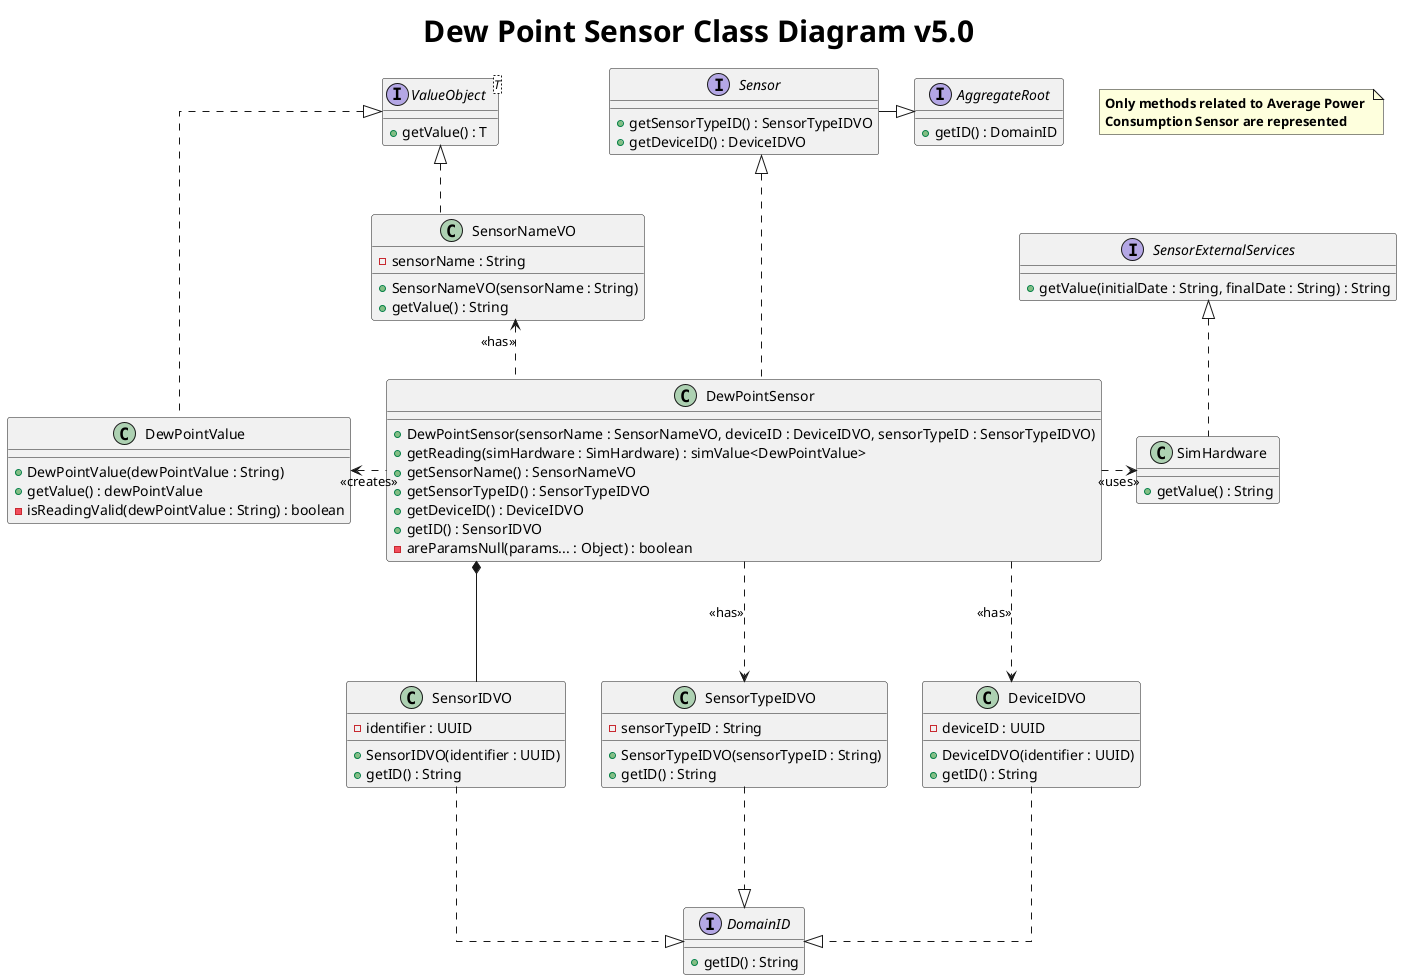 @startuml
title <size: 30> Dew Point Sensor Class Diagram v5.0

note "<b>Only methods related to Average Power \n<b>Consumption Sensor are represented" as 1

skinparam linetype ortho

interface Sensor {
    + getSensorTypeID() : SensorTypeIDVO
    + getDeviceID() : DeviceIDVO
}

interface AggregateRoot {
    + getID() : DomainID
}

interface DomainID {
    + getID() : String
}

interface ValueObject<T> {
    + getValue() : T
}

class DewPointSensor{
    + DewPointSensor(sensorName : SensorNameVO, deviceID : DeviceIDVO, sensorTypeID : SensorTypeIDVO)
    + getReading(simHardware : SimHardware) : simValue<DewPointValue>
    + getSensorName() : SensorNameVO
    + getSensorTypeID() : SensorTypeIDVO
    + getDeviceID() : DeviceIDVO
    + getID() : SensorIDVO
    - areParamsNull(params... : Object) : boolean
}

class SimHardware{
    +getValue() : String
}

class DewPointValue {
    + DewPointValue(dewPointValue : String)
    + getValue() : dewPointValue
    - isReadingValid(dewPointValue : String) : boolean
}

class SensorNameVO {
    - sensorName : String
    + SensorNameVO(sensorName : String)
    + getValue() : String
}

class SensorIDVO {
    - identifier : UUID
    + SensorIDVO(identifier : UUID)
    + getID() : String
}

class SensorTypeIDVO {
    - sensorTypeID : String
    + SensorTypeIDVO(sensorTypeID : String)
    + getID() : String
}

class DeviceIDVO {
    - deviceID : UUID
    + DeviceIDVO(identifier : UUID)
    + getID() : String
}

interface SensorExternalServices {
+ getValue(initialDate : String, finalDate : String) : String
}

DewPointSensor *---down SensorIDVO
DewPointSensor -down..> SensorTypeIDVO : <<has>>
DewPointSensor -down..> DeviceIDVO : <<has>>
DewPointSensor -left..> SensorNameVO : <<has>>
SensorIDVO -down..|> DomainID
SensorTypeIDVO -down..|> DomainID
DeviceIDVO -down..|> DomainID
SensorNameVO -left..|> ValueObject
DewPointValue -up..|> ValueObject
DewPointSensor -left..> DewPointValue : <<creates>>
DewPointSensor -right..> SimHardware : <<uses>>
DewPointSensor -up..|> Sensor
Sensor -right--|>AggregateRoot
SimHardware -up.|> SensorExternalServices

@enduml